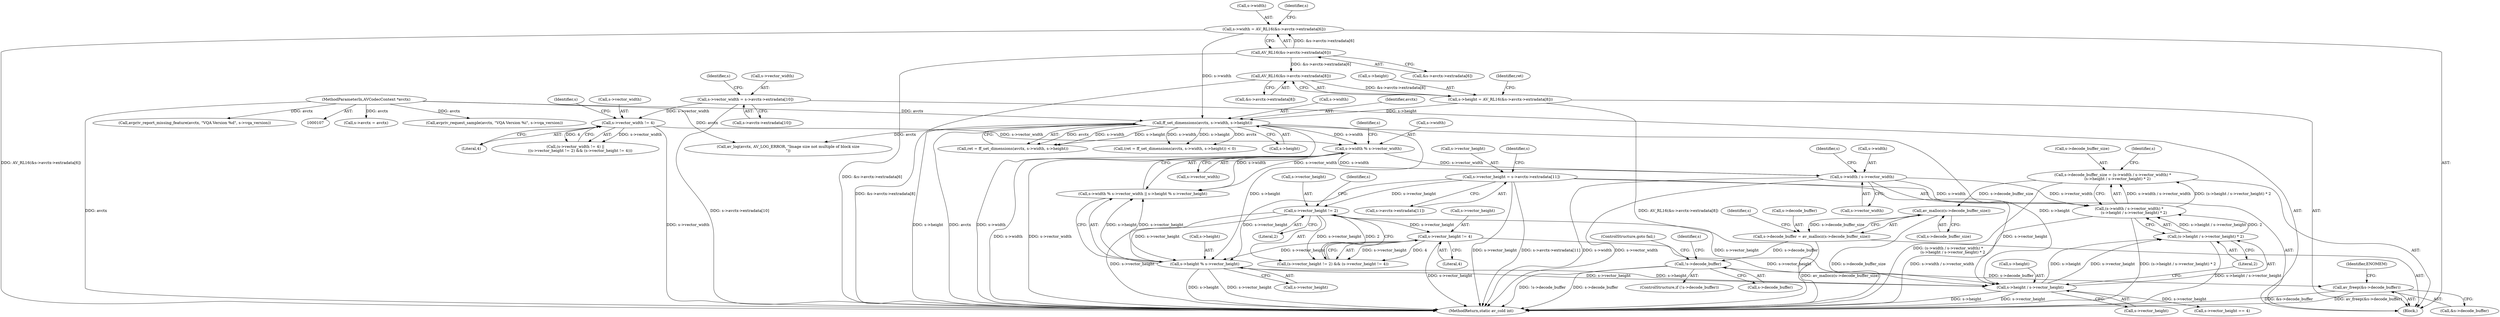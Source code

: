 digraph "0_FFmpeg_02f909dc24b1f05cfbba75077c7707b905e63cd2@integer" {
"1000351" [label="(Call,s->decode_buffer_size = (s->width / s->vector_width) *\n        (s->height / s->vector_height) * 2)"];
"1000355" [label="(Call,(s->width / s->vector_width) *\n        (s->height / s->vector_height) * 2)"];
"1000356" [label="(Call,s->width / s->vector_width)"];
"1000297" [label="(Call,s->width % s->vector_width)"];
"1000216" [label="(Call,ff_set_dimensions(avctx, s->width, s->height))"];
"1000108" [label="(MethodParameterIn,AVCodecContext *avctx)"];
"1000186" [label="(Call,s->width = AV_RL16(&s->avctx->extradata[6]))"];
"1000190" [label="(Call,AV_RL16(&s->avctx->extradata[6]))"];
"1000199" [label="(Call,s->height = AV_RL16(&s->avctx->extradata[8]))"];
"1000203" [label="(Call,AV_RL16(&s->avctx->extradata[8]))"];
"1000276" [label="(Call,s->vector_width != 4)"];
"1000237" [label="(Call,s->vector_width = s->avctx->extradata[10])"];
"1000363" [label="(Call,(s->height / s->vector_height) * 2)"];
"1000364" [label="(Call,s->height / s->vector_height)"];
"1000304" [label="(Call,s->height % s->vector_height)"];
"1000287" [label="(Call,s->vector_height != 4)"];
"1000282" [label="(Call,s->vector_height != 2)"];
"1000248" [label="(Call,s->vector_height = s->avctx->extradata[11])"];
"1000376" [label="(Call,av_mallocz(s->decode_buffer_size))"];
"1000372" [label="(Call,s->decode_buffer = av_mallocz(s->decode_buffer_size))"];
"1000381" [label="(Call,!s->decode_buffer)"];
"1000475" [label="(Call,av_freep(&s->decode_buffer))"];
"1000283" [label="(Call,s->vector_height)"];
"1000204" [label="(Call,&s->avctx->extradata[8])"];
"1000190" [label="(Call,AV_RL16(&s->avctx->extradata[6]))"];
"1000288" [label="(Call,s->vector_height)"];
"1000241" [label="(Call,s->avctx->extradata[10])"];
"1000385" [label="(ControlStructure,goto fail;)"];
"1000289" [label="(Identifier,s)"];
"1000275" [label="(Call,(s->vector_width != 4) ||\n        ((s->vector_height != 2) && (s->vector_height != 4)))"];
"1000280" [label="(Literal,4)"];
"1000366" [label="(Identifier,s)"];
"1000372" [label="(Call,s->decode_buffer = av_mallocz(s->decode_buffer_size))"];
"1000291" [label="(Literal,4)"];
"1000476" [label="(Call,&s->decode_buffer)"];
"1000277" [label="(Call,s->vector_width)"];
"1000218" [label="(Call,s->width)"];
"1000200" [label="(Call,s->height)"];
"1000186" [label="(Call,s->width = AV_RL16(&s->avctx->extradata[6]))"];
"1000252" [label="(Call,s->avctx->extradata[11])"];
"1000389" [label="(Identifier,s)"];
"1000368" [label="(Call,s->vector_height)"];
"1000203" [label="(Call,AV_RL16(&s->avctx->extradata[8]))"];
"1000383" [label="(Identifier,s)"];
"1000296" [label="(Call,s->width % s->vector_width || s->height % s->vector_height)"];
"1000286" [label="(Literal,2)"];
"1000380" [label="(ControlStructure,if (!s->decode_buffer))"];
"1000381" [label="(Call,!s->decode_buffer)"];
"1000191" [label="(Call,&s->avctx->extradata[6])"];
"1000357" [label="(Call,s->width)"];
"1000120" [label="(Call,s->avctx = avctx)"];
"1000261" [label="(Identifier,s)"];
"1000377" [label="(Call,s->decode_buffer_size)"];
"1000187" [label="(Call,s->width)"];
"1000250" [label="(Identifier,s)"];
"1000217" [label="(Identifier,avctx)"];
"1000214" [label="(Call,ret = ff_set_dimensions(avctx, s->width, s->height))"];
"1000108" [label="(MethodParameterIn,AVCodecContext *avctx)"];
"1000475" [label="(Call,av_freep(&s->decode_buffer))"];
"1000178" [label="(Call,avpriv_request_sample(avctx, \"VQA Version %i\", s->vqa_version))"];
"1000364" [label="(Call,s->height / s->vector_height)"];
"1000281" [label="(Call,(s->vector_height != 2) && (s->vector_height != 4))"];
"1000248" [label="(Call,s->vector_height = s->avctx->extradata[11])"];
"1000374" [label="(Identifier,s)"];
"1000201" [label="(Identifier,s)"];
"1000363" [label="(Call,(s->height / s->vector_height) * 2)"];
"1000249" [label="(Call,s->vector_height)"];
"1000376" [label="(Call,av_mallocz(s->decode_buffer_size))"];
"1000213" [label="(Call,(ret = ff_set_dimensions(avctx, s->width, s->height)) < 0)"];
"1000301" [label="(Call,s->vector_width)"];
"1000382" [label="(Call,s->decode_buffer)"];
"1000351" [label="(Call,s->decode_buffer_size = (s->width / s->vector_width) *\n        (s->height / s->vector_height) * 2)"];
"1000356" [label="(Call,s->width / s->vector_width)"];
"1000387" [label="(Call,s->vector_height == 4)"];
"1000221" [label="(Call,s->height)"];
"1000306" [label="(Identifier,s)"];
"1000352" [label="(Call,s->decode_buffer_size)"];
"1000284" [label="(Identifier,s)"];
"1000483" [label="(MethodReturn,static av_cold int)"];
"1000215" [label="(Identifier,ret)"];
"1000237" [label="(Call,s->vector_width = s->avctx->extradata[10])"];
"1000371" [label="(Literal,2)"];
"1000298" [label="(Call,s->width)"];
"1000282" [label="(Call,s->vector_height != 2)"];
"1000373" [label="(Call,s->decode_buffer)"];
"1000482" [label="(Identifier,ENOMEM)"];
"1000297" [label="(Call,s->width % s->vector_width)"];
"1000312" [label="(Call,av_log(avctx, AV_LOG_ERROR, \"Image size not multiple of block size\n\"))"];
"1000238" [label="(Call,s->vector_width)"];
"1000109" [label="(Block,)"];
"1000287" [label="(Call,s->vector_height != 4)"];
"1000304" [label="(Call,s->height % s->vector_height)"];
"1000365" [label="(Call,s->height)"];
"1000360" [label="(Call,s->vector_width)"];
"1000308" [label="(Call,s->vector_height)"];
"1000355" [label="(Call,(s->width / s->vector_width) *\n        (s->height / s->vector_height) * 2)"];
"1000216" [label="(Call,ff_set_dimensions(avctx, s->width, s->height))"];
"1000305" [label="(Call,s->height)"];
"1000199" [label="(Call,s->height = AV_RL16(&s->avctx->extradata[8]))"];
"1000276" [label="(Call,s->vector_width != 4)"];
"1000169" [label="(Call,avpriv_report_missing_feature(avctx, \"VQA Version %d\", s->vqa_version))"];
"1000351" -> "1000109"  [label="AST: "];
"1000351" -> "1000355"  [label="CFG: "];
"1000352" -> "1000351"  [label="AST: "];
"1000355" -> "1000351"  [label="AST: "];
"1000374" -> "1000351"  [label="CFG: "];
"1000351" -> "1000483"  [label="DDG: (s->width / s->vector_width) *\n        (s->height / s->vector_height) * 2"];
"1000355" -> "1000351"  [label="DDG: s->width / s->vector_width"];
"1000355" -> "1000351"  [label="DDG: (s->height / s->vector_height) * 2"];
"1000351" -> "1000376"  [label="DDG: s->decode_buffer_size"];
"1000355" -> "1000363"  [label="CFG: "];
"1000356" -> "1000355"  [label="AST: "];
"1000363" -> "1000355"  [label="AST: "];
"1000355" -> "1000483"  [label="DDG: s->width / s->vector_width"];
"1000355" -> "1000483"  [label="DDG: (s->height / s->vector_height) * 2"];
"1000356" -> "1000355"  [label="DDG: s->width"];
"1000356" -> "1000355"  [label="DDG: s->vector_width"];
"1000363" -> "1000355"  [label="DDG: s->height / s->vector_height"];
"1000363" -> "1000355"  [label="DDG: 2"];
"1000356" -> "1000360"  [label="CFG: "];
"1000357" -> "1000356"  [label="AST: "];
"1000360" -> "1000356"  [label="AST: "];
"1000366" -> "1000356"  [label="CFG: "];
"1000356" -> "1000483"  [label="DDG: s->width"];
"1000356" -> "1000483"  [label="DDG: s->vector_width"];
"1000297" -> "1000356"  [label="DDG: s->width"];
"1000297" -> "1000356"  [label="DDG: s->vector_width"];
"1000297" -> "1000296"  [label="AST: "];
"1000297" -> "1000301"  [label="CFG: "];
"1000298" -> "1000297"  [label="AST: "];
"1000301" -> "1000297"  [label="AST: "];
"1000306" -> "1000297"  [label="CFG: "];
"1000296" -> "1000297"  [label="CFG: "];
"1000297" -> "1000483"  [label="DDG: s->width"];
"1000297" -> "1000483"  [label="DDG: s->vector_width"];
"1000297" -> "1000296"  [label="DDG: s->width"];
"1000297" -> "1000296"  [label="DDG: s->vector_width"];
"1000216" -> "1000297"  [label="DDG: s->width"];
"1000276" -> "1000297"  [label="DDG: s->vector_width"];
"1000216" -> "1000214"  [label="AST: "];
"1000216" -> "1000221"  [label="CFG: "];
"1000217" -> "1000216"  [label="AST: "];
"1000218" -> "1000216"  [label="AST: "];
"1000221" -> "1000216"  [label="AST: "];
"1000214" -> "1000216"  [label="CFG: "];
"1000216" -> "1000483"  [label="DDG: s->height"];
"1000216" -> "1000483"  [label="DDG: avctx"];
"1000216" -> "1000483"  [label="DDG: s->width"];
"1000216" -> "1000213"  [label="DDG: avctx"];
"1000216" -> "1000213"  [label="DDG: s->width"];
"1000216" -> "1000213"  [label="DDG: s->height"];
"1000216" -> "1000214"  [label="DDG: avctx"];
"1000216" -> "1000214"  [label="DDG: s->width"];
"1000216" -> "1000214"  [label="DDG: s->height"];
"1000108" -> "1000216"  [label="DDG: avctx"];
"1000186" -> "1000216"  [label="DDG: s->width"];
"1000199" -> "1000216"  [label="DDG: s->height"];
"1000216" -> "1000304"  [label="DDG: s->height"];
"1000216" -> "1000312"  [label="DDG: avctx"];
"1000216" -> "1000364"  [label="DDG: s->height"];
"1000108" -> "1000107"  [label="AST: "];
"1000108" -> "1000483"  [label="DDG: avctx"];
"1000108" -> "1000120"  [label="DDG: avctx"];
"1000108" -> "1000169"  [label="DDG: avctx"];
"1000108" -> "1000178"  [label="DDG: avctx"];
"1000108" -> "1000312"  [label="DDG: avctx"];
"1000186" -> "1000109"  [label="AST: "];
"1000186" -> "1000190"  [label="CFG: "];
"1000187" -> "1000186"  [label="AST: "];
"1000190" -> "1000186"  [label="AST: "];
"1000201" -> "1000186"  [label="CFG: "];
"1000186" -> "1000483"  [label="DDG: AV_RL16(&s->avctx->extradata[6])"];
"1000190" -> "1000186"  [label="DDG: &s->avctx->extradata[6]"];
"1000190" -> "1000191"  [label="CFG: "];
"1000191" -> "1000190"  [label="AST: "];
"1000190" -> "1000483"  [label="DDG: &s->avctx->extradata[6]"];
"1000190" -> "1000203"  [label="DDG: &s->avctx->extradata[6]"];
"1000199" -> "1000109"  [label="AST: "];
"1000199" -> "1000203"  [label="CFG: "];
"1000200" -> "1000199"  [label="AST: "];
"1000203" -> "1000199"  [label="AST: "];
"1000215" -> "1000199"  [label="CFG: "];
"1000199" -> "1000483"  [label="DDG: AV_RL16(&s->avctx->extradata[8])"];
"1000203" -> "1000199"  [label="DDG: &s->avctx->extradata[8]"];
"1000203" -> "1000204"  [label="CFG: "];
"1000204" -> "1000203"  [label="AST: "];
"1000203" -> "1000483"  [label="DDG: &s->avctx->extradata[8]"];
"1000276" -> "1000275"  [label="AST: "];
"1000276" -> "1000280"  [label="CFG: "];
"1000277" -> "1000276"  [label="AST: "];
"1000280" -> "1000276"  [label="AST: "];
"1000284" -> "1000276"  [label="CFG: "];
"1000275" -> "1000276"  [label="CFG: "];
"1000276" -> "1000483"  [label="DDG: s->vector_width"];
"1000276" -> "1000275"  [label="DDG: s->vector_width"];
"1000276" -> "1000275"  [label="DDG: 4"];
"1000237" -> "1000276"  [label="DDG: s->vector_width"];
"1000237" -> "1000109"  [label="AST: "];
"1000237" -> "1000241"  [label="CFG: "];
"1000238" -> "1000237"  [label="AST: "];
"1000241" -> "1000237"  [label="AST: "];
"1000250" -> "1000237"  [label="CFG: "];
"1000237" -> "1000483"  [label="DDG: s->avctx->extradata[10]"];
"1000363" -> "1000371"  [label="CFG: "];
"1000364" -> "1000363"  [label="AST: "];
"1000371" -> "1000363"  [label="AST: "];
"1000363" -> "1000483"  [label="DDG: s->height / s->vector_height"];
"1000364" -> "1000363"  [label="DDG: s->height"];
"1000364" -> "1000363"  [label="DDG: s->vector_height"];
"1000364" -> "1000368"  [label="CFG: "];
"1000365" -> "1000364"  [label="AST: "];
"1000368" -> "1000364"  [label="AST: "];
"1000371" -> "1000364"  [label="CFG: "];
"1000364" -> "1000483"  [label="DDG: s->height"];
"1000364" -> "1000483"  [label="DDG: s->vector_height"];
"1000304" -> "1000364"  [label="DDG: s->height"];
"1000304" -> "1000364"  [label="DDG: s->vector_height"];
"1000287" -> "1000364"  [label="DDG: s->vector_height"];
"1000248" -> "1000364"  [label="DDG: s->vector_height"];
"1000282" -> "1000364"  [label="DDG: s->vector_height"];
"1000364" -> "1000387"  [label="DDG: s->vector_height"];
"1000304" -> "1000296"  [label="AST: "];
"1000304" -> "1000308"  [label="CFG: "];
"1000305" -> "1000304"  [label="AST: "];
"1000308" -> "1000304"  [label="AST: "];
"1000296" -> "1000304"  [label="CFG: "];
"1000304" -> "1000483"  [label="DDG: s->height"];
"1000304" -> "1000483"  [label="DDG: s->vector_height"];
"1000304" -> "1000296"  [label="DDG: s->height"];
"1000304" -> "1000296"  [label="DDG: s->vector_height"];
"1000287" -> "1000304"  [label="DDG: s->vector_height"];
"1000282" -> "1000304"  [label="DDG: s->vector_height"];
"1000248" -> "1000304"  [label="DDG: s->vector_height"];
"1000287" -> "1000281"  [label="AST: "];
"1000287" -> "1000291"  [label="CFG: "];
"1000288" -> "1000287"  [label="AST: "];
"1000291" -> "1000287"  [label="AST: "];
"1000281" -> "1000287"  [label="CFG: "];
"1000287" -> "1000483"  [label="DDG: s->vector_height"];
"1000287" -> "1000281"  [label="DDG: s->vector_height"];
"1000287" -> "1000281"  [label="DDG: 4"];
"1000282" -> "1000287"  [label="DDG: s->vector_height"];
"1000282" -> "1000281"  [label="AST: "];
"1000282" -> "1000286"  [label="CFG: "];
"1000283" -> "1000282"  [label="AST: "];
"1000286" -> "1000282"  [label="AST: "];
"1000289" -> "1000282"  [label="CFG: "];
"1000281" -> "1000282"  [label="CFG: "];
"1000282" -> "1000483"  [label="DDG: s->vector_height"];
"1000282" -> "1000281"  [label="DDG: s->vector_height"];
"1000282" -> "1000281"  [label="DDG: 2"];
"1000248" -> "1000282"  [label="DDG: s->vector_height"];
"1000248" -> "1000109"  [label="AST: "];
"1000248" -> "1000252"  [label="CFG: "];
"1000249" -> "1000248"  [label="AST: "];
"1000252" -> "1000248"  [label="AST: "];
"1000261" -> "1000248"  [label="CFG: "];
"1000248" -> "1000483"  [label="DDG: s->avctx->extradata[11]"];
"1000248" -> "1000483"  [label="DDG: s->vector_height"];
"1000376" -> "1000372"  [label="AST: "];
"1000376" -> "1000377"  [label="CFG: "];
"1000377" -> "1000376"  [label="AST: "];
"1000372" -> "1000376"  [label="CFG: "];
"1000376" -> "1000483"  [label="DDG: s->decode_buffer_size"];
"1000376" -> "1000372"  [label="DDG: s->decode_buffer_size"];
"1000372" -> "1000109"  [label="AST: "];
"1000373" -> "1000372"  [label="AST: "];
"1000383" -> "1000372"  [label="CFG: "];
"1000372" -> "1000483"  [label="DDG: av_mallocz(s->decode_buffer_size)"];
"1000372" -> "1000381"  [label="DDG: s->decode_buffer"];
"1000381" -> "1000380"  [label="AST: "];
"1000381" -> "1000382"  [label="CFG: "];
"1000382" -> "1000381"  [label="AST: "];
"1000385" -> "1000381"  [label="CFG: "];
"1000389" -> "1000381"  [label="CFG: "];
"1000381" -> "1000483"  [label="DDG: s->decode_buffer"];
"1000381" -> "1000483"  [label="DDG: !s->decode_buffer"];
"1000381" -> "1000475"  [label="DDG: s->decode_buffer"];
"1000475" -> "1000109"  [label="AST: "];
"1000475" -> "1000476"  [label="CFG: "];
"1000476" -> "1000475"  [label="AST: "];
"1000482" -> "1000475"  [label="CFG: "];
"1000475" -> "1000483"  [label="DDG: &s->decode_buffer"];
"1000475" -> "1000483"  [label="DDG: av_freep(&s->decode_buffer)"];
}
